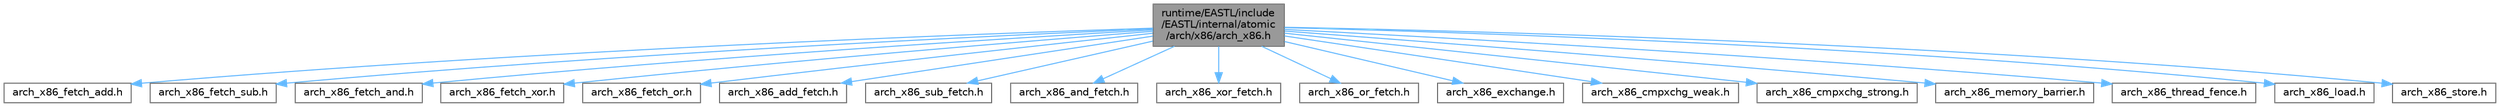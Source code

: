 digraph "runtime/EASTL/include/EASTL/internal/atomic/arch/x86/arch_x86.h"
{
 // LATEX_PDF_SIZE
  bgcolor="transparent";
  edge [fontname=Helvetica,fontsize=10,labelfontname=Helvetica,labelfontsize=10];
  node [fontname=Helvetica,fontsize=10,shape=box,height=0.2,width=0.4];
  Node1 [id="Node000001",label="runtime/EASTL/include\l/EASTL/internal/atomic\l/arch/x86/arch_x86.h",height=0.2,width=0.4,color="gray40", fillcolor="grey60", style="filled", fontcolor="black",tooltip=" "];
  Node1 -> Node2 [id="edge18_Node000001_Node000002",color="steelblue1",style="solid",tooltip=" "];
  Node2 [id="Node000002",label="arch_x86_fetch_add.h",height=0.2,width=0.4,color="grey40", fillcolor="white", style="filled",URL="$arch__x86__fetch__add_8h.html",tooltip=" "];
  Node1 -> Node3 [id="edge19_Node000001_Node000003",color="steelblue1",style="solid",tooltip=" "];
  Node3 [id="Node000003",label="arch_x86_fetch_sub.h",height=0.2,width=0.4,color="grey40", fillcolor="white", style="filled",URL="$arch__x86__fetch__sub_8h.html",tooltip=" "];
  Node1 -> Node4 [id="edge20_Node000001_Node000004",color="steelblue1",style="solid",tooltip=" "];
  Node4 [id="Node000004",label="arch_x86_fetch_and.h",height=0.2,width=0.4,color="grey40", fillcolor="white", style="filled",URL="$arch__x86__fetch__and_8h.html",tooltip=" "];
  Node1 -> Node5 [id="edge21_Node000001_Node000005",color="steelblue1",style="solid",tooltip=" "];
  Node5 [id="Node000005",label="arch_x86_fetch_xor.h",height=0.2,width=0.4,color="grey40", fillcolor="white", style="filled",URL="$arch__x86__fetch__xor_8h.html",tooltip=" "];
  Node1 -> Node6 [id="edge22_Node000001_Node000006",color="steelblue1",style="solid",tooltip=" "];
  Node6 [id="Node000006",label="arch_x86_fetch_or.h",height=0.2,width=0.4,color="grey40", fillcolor="white", style="filled",URL="$arch__x86__fetch__or_8h.html",tooltip=" "];
  Node1 -> Node7 [id="edge23_Node000001_Node000007",color="steelblue1",style="solid",tooltip=" "];
  Node7 [id="Node000007",label="arch_x86_add_fetch.h",height=0.2,width=0.4,color="grey40", fillcolor="white", style="filled",URL="$arch__x86__add__fetch_8h.html",tooltip=" "];
  Node1 -> Node8 [id="edge24_Node000001_Node000008",color="steelblue1",style="solid",tooltip=" "];
  Node8 [id="Node000008",label="arch_x86_sub_fetch.h",height=0.2,width=0.4,color="grey40", fillcolor="white", style="filled",URL="$arch__x86__sub__fetch_8h.html",tooltip=" "];
  Node1 -> Node9 [id="edge25_Node000001_Node000009",color="steelblue1",style="solid",tooltip=" "];
  Node9 [id="Node000009",label="arch_x86_and_fetch.h",height=0.2,width=0.4,color="grey40", fillcolor="white", style="filled",URL="$arch__x86__and__fetch_8h.html",tooltip=" "];
  Node1 -> Node10 [id="edge26_Node000001_Node000010",color="steelblue1",style="solid",tooltip=" "];
  Node10 [id="Node000010",label="arch_x86_xor_fetch.h",height=0.2,width=0.4,color="grey40", fillcolor="white", style="filled",URL="$arch__x86__xor__fetch_8h.html",tooltip=" "];
  Node1 -> Node11 [id="edge27_Node000001_Node000011",color="steelblue1",style="solid",tooltip=" "];
  Node11 [id="Node000011",label="arch_x86_or_fetch.h",height=0.2,width=0.4,color="grey40", fillcolor="white", style="filled",URL="$arch__x86__or__fetch_8h.html",tooltip=" "];
  Node1 -> Node12 [id="edge28_Node000001_Node000012",color="steelblue1",style="solid",tooltip=" "];
  Node12 [id="Node000012",label="arch_x86_exchange.h",height=0.2,width=0.4,color="grey40", fillcolor="white", style="filled",URL="$arch__x86__exchange_8h.html",tooltip=" "];
  Node1 -> Node13 [id="edge29_Node000001_Node000013",color="steelblue1",style="solid",tooltip=" "];
  Node13 [id="Node000013",label="arch_x86_cmpxchg_weak.h",height=0.2,width=0.4,color="grey40", fillcolor="white", style="filled",URL="$arch__x86__cmpxchg__weak_8h.html",tooltip=" "];
  Node1 -> Node14 [id="edge30_Node000001_Node000014",color="steelblue1",style="solid",tooltip=" "];
  Node14 [id="Node000014",label="arch_x86_cmpxchg_strong.h",height=0.2,width=0.4,color="grey40", fillcolor="white", style="filled",URL="$arch__x86__cmpxchg__strong_8h.html",tooltip=" "];
  Node1 -> Node15 [id="edge31_Node000001_Node000015",color="steelblue1",style="solid",tooltip=" "];
  Node15 [id="Node000015",label="arch_x86_memory_barrier.h",height=0.2,width=0.4,color="grey40", fillcolor="white", style="filled",URL="$arch__x86__memory__barrier_8h.html",tooltip=" "];
  Node1 -> Node16 [id="edge32_Node000001_Node000016",color="steelblue1",style="solid",tooltip=" "];
  Node16 [id="Node000016",label="arch_x86_thread_fence.h",height=0.2,width=0.4,color="grey40", fillcolor="white", style="filled",URL="$arch__x86__thread__fence_8h.html",tooltip=" "];
  Node1 -> Node17 [id="edge33_Node000001_Node000017",color="steelblue1",style="solid",tooltip=" "];
  Node17 [id="Node000017",label="arch_x86_load.h",height=0.2,width=0.4,color="grey40", fillcolor="white", style="filled",URL="$arch__x86__load_8h.html",tooltip=" "];
  Node1 -> Node18 [id="edge34_Node000001_Node000018",color="steelblue1",style="solid",tooltip=" "];
  Node18 [id="Node000018",label="arch_x86_store.h",height=0.2,width=0.4,color="grey40", fillcolor="white", style="filled",URL="$arch__x86__store_8h.html",tooltip=" "];
}

